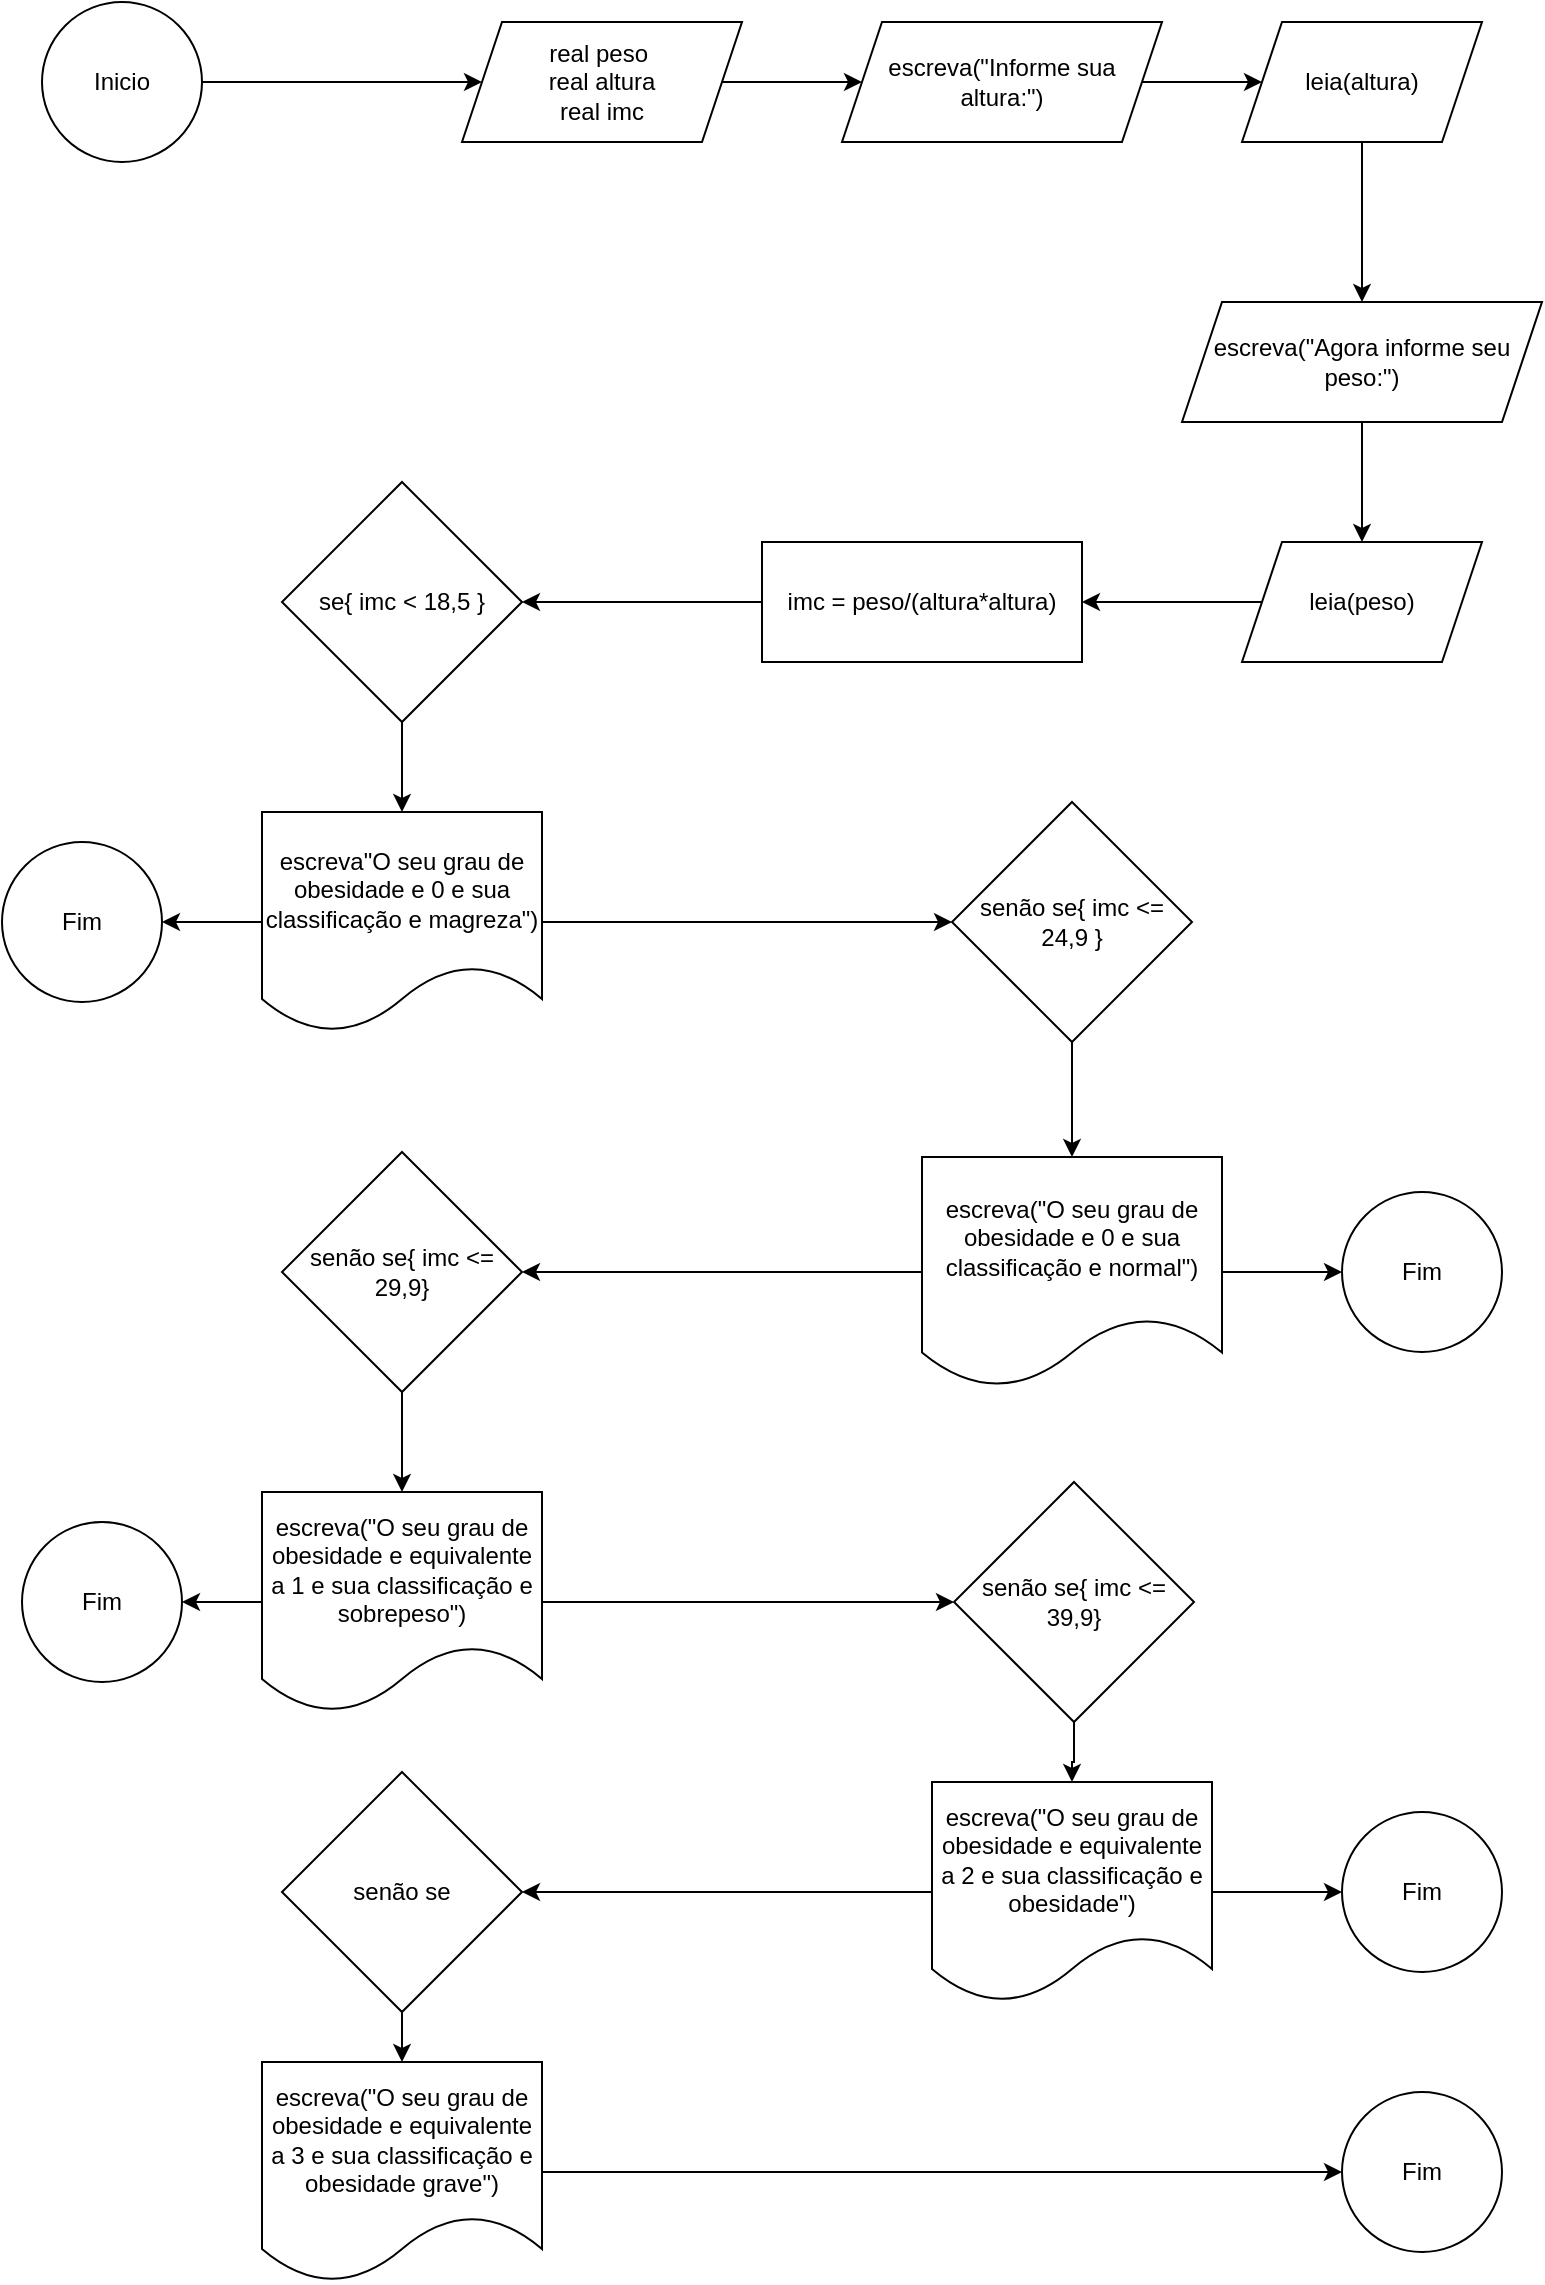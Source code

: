 <mxfile version="24.7.17">
  <diagram name="Página-1" id="bUyKRkV1_Lp7xrr5r53f">
    <mxGraphModel dx="1434" dy="780" grid="1" gridSize="10" guides="1" tooltips="1" connect="1" arrows="1" fold="1" page="1" pageScale="1" pageWidth="827" pageHeight="1169" math="0" shadow="0">
      <root>
        <mxCell id="0" />
        <mxCell id="1" parent="0" />
        <mxCell id="C-vBmrR7CUEPBJbPY0k_-3" value="" style="edgeStyle=orthogonalEdgeStyle;rounded=0;orthogonalLoop=1;jettySize=auto;html=1;" edge="1" parent="1" source="C-vBmrR7CUEPBJbPY0k_-1" target="C-vBmrR7CUEPBJbPY0k_-2">
          <mxGeometry relative="1" as="geometry" />
        </mxCell>
        <mxCell id="C-vBmrR7CUEPBJbPY0k_-1" value="Inicio" style="ellipse;whiteSpace=wrap;html=1;aspect=fixed;" vertex="1" parent="1">
          <mxGeometry x="50" y="20" width="80" height="80" as="geometry" />
        </mxCell>
        <mxCell id="C-vBmrR7CUEPBJbPY0k_-5" value="" style="edgeStyle=orthogonalEdgeStyle;rounded=0;orthogonalLoop=1;jettySize=auto;html=1;" edge="1" parent="1" source="C-vBmrR7CUEPBJbPY0k_-2" target="C-vBmrR7CUEPBJbPY0k_-4">
          <mxGeometry relative="1" as="geometry" />
        </mxCell>
        <mxCell id="C-vBmrR7CUEPBJbPY0k_-2" value="real peso&amp;nbsp;&lt;div&gt;real altura&lt;/div&gt;&lt;div&gt;real imc&lt;/div&gt;" style="shape=parallelogram;perimeter=parallelogramPerimeter;whiteSpace=wrap;html=1;fixedSize=1;" vertex="1" parent="1">
          <mxGeometry x="260" y="30" width="140" height="60" as="geometry" />
        </mxCell>
        <mxCell id="C-vBmrR7CUEPBJbPY0k_-7" value="" style="edgeStyle=orthogonalEdgeStyle;rounded=0;orthogonalLoop=1;jettySize=auto;html=1;" edge="1" parent="1" source="C-vBmrR7CUEPBJbPY0k_-4" target="C-vBmrR7CUEPBJbPY0k_-6">
          <mxGeometry relative="1" as="geometry" />
        </mxCell>
        <mxCell id="C-vBmrR7CUEPBJbPY0k_-4" value="escreva(&quot;Informe sua altura:&quot;)" style="shape=parallelogram;perimeter=parallelogramPerimeter;whiteSpace=wrap;html=1;fixedSize=1;" vertex="1" parent="1">
          <mxGeometry x="450" y="30" width="160" height="60" as="geometry" />
        </mxCell>
        <mxCell id="C-vBmrR7CUEPBJbPY0k_-9" value="" style="edgeStyle=orthogonalEdgeStyle;rounded=0;orthogonalLoop=1;jettySize=auto;html=1;" edge="1" parent="1" source="C-vBmrR7CUEPBJbPY0k_-6" target="C-vBmrR7CUEPBJbPY0k_-8">
          <mxGeometry relative="1" as="geometry" />
        </mxCell>
        <mxCell id="C-vBmrR7CUEPBJbPY0k_-6" value="leia(altura)" style="shape=parallelogram;perimeter=parallelogramPerimeter;whiteSpace=wrap;html=1;fixedSize=1;" vertex="1" parent="1">
          <mxGeometry x="650" y="30" width="120" height="60" as="geometry" />
        </mxCell>
        <mxCell id="C-vBmrR7CUEPBJbPY0k_-11" value="" style="edgeStyle=orthogonalEdgeStyle;rounded=0;orthogonalLoop=1;jettySize=auto;html=1;" edge="1" parent="1" source="C-vBmrR7CUEPBJbPY0k_-8" target="C-vBmrR7CUEPBJbPY0k_-10">
          <mxGeometry relative="1" as="geometry" />
        </mxCell>
        <mxCell id="C-vBmrR7CUEPBJbPY0k_-8" value="escreva(&quot;Agora informe seu peso:&quot;)" style="shape=parallelogram;perimeter=parallelogramPerimeter;whiteSpace=wrap;html=1;fixedSize=1;" vertex="1" parent="1">
          <mxGeometry x="620" y="170" width="180" height="60" as="geometry" />
        </mxCell>
        <mxCell id="C-vBmrR7CUEPBJbPY0k_-17" value="" style="edgeStyle=orthogonalEdgeStyle;rounded=0;orthogonalLoop=1;jettySize=auto;html=1;" edge="1" parent="1" source="C-vBmrR7CUEPBJbPY0k_-10" target="C-vBmrR7CUEPBJbPY0k_-16">
          <mxGeometry relative="1" as="geometry" />
        </mxCell>
        <mxCell id="C-vBmrR7CUEPBJbPY0k_-10" value="leia(peso)" style="shape=parallelogram;perimeter=parallelogramPerimeter;whiteSpace=wrap;html=1;fixedSize=1;" vertex="1" parent="1">
          <mxGeometry x="650" y="290" width="120" height="60" as="geometry" />
        </mxCell>
        <mxCell id="C-vBmrR7CUEPBJbPY0k_-19" value="" style="edgeStyle=orthogonalEdgeStyle;rounded=0;orthogonalLoop=1;jettySize=auto;html=1;" edge="1" parent="1" source="C-vBmrR7CUEPBJbPY0k_-16" target="C-vBmrR7CUEPBJbPY0k_-18">
          <mxGeometry relative="1" as="geometry" />
        </mxCell>
        <mxCell id="C-vBmrR7CUEPBJbPY0k_-16" value="imc = peso/(altura*altura)" style="whiteSpace=wrap;html=1;" vertex="1" parent="1">
          <mxGeometry x="410" y="290" width="160" height="60" as="geometry" />
        </mxCell>
        <mxCell id="C-vBmrR7CUEPBJbPY0k_-21" value="" style="edgeStyle=orthogonalEdgeStyle;rounded=0;orthogonalLoop=1;jettySize=auto;html=1;" edge="1" parent="1" source="C-vBmrR7CUEPBJbPY0k_-18" target="C-vBmrR7CUEPBJbPY0k_-20">
          <mxGeometry relative="1" as="geometry" />
        </mxCell>
        <mxCell id="C-vBmrR7CUEPBJbPY0k_-18" value="se{ imc &amp;lt; 18,5&amp;nbsp;&lt;span style=&quot;background-color: initial;&quot;&gt;}&lt;/span&gt;" style="rhombus;whiteSpace=wrap;html=1;" vertex="1" parent="1">
          <mxGeometry x="170" y="260" width="120" height="120" as="geometry" />
        </mxCell>
        <mxCell id="C-vBmrR7CUEPBJbPY0k_-28" value="" style="edgeStyle=orthogonalEdgeStyle;rounded=0;orthogonalLoop=1;jettySize=auto;html=1;" edge="1" parent="1" source="C-vBmrR7CUEPBJbPY0k_-20" target="C-vBmrR7CUEPBJbPY0k_-23">
          <mxGeometry relative="1" as="geometry" />
        </mxCell>
        <mxCell id="C-vBmrR7CUEPBJbPY0k_-46" value="" style="edgeStyle=orthogonalEdgeStyle;rounded=0;orthogonalLoop=1;jettySize=auto;html=1;" edge="1" parent="1" source="C-vBmrR7CUEPBJbPY0k_-20" target="C-vBmrR7CUEPBJbPY0k_-45">
          <mxGeometry relative="1" as="geometry" />
        </mxCell>
        <mxCell id="C-vBmrR7CUEPBJbPY0k_-20" value="escreva&quot;O seu grau de obesidade e 0 e sua classificação e magreza&quot;)" style="shape=document;whiteSpace=wrap;html=1;boundedLbl=1;" vertex="1" parent="1">
          <mxGeometry x="160" y="425" width="140" height="110" as="geometry" />
        </mxCell>
        <mxCell id="C-vBmrR7CUEPBJbPY0k_-22" value="" style="edgeStyle=orthogonalEdgeStyle;rounded=0;orthogonalLoop=1;jettySize=auto;html=1;" edge="1" parent="1" source="C-vBmrR7CUEPBJbPY0k_-23" target="C-vBmrR7CUEPBJbPY0k_-24">
          <mxGeometry relative="1" as="geometry" />
        </mxCell>
        <mxCell id="C-vBmrR7CUEPBJbPY0k_-23" value="senão se{ imc &amp;lt;= 24,9&amp;nbsp;&lt;span style=&quot;background-color: initial;&quot;&gt;}&lt;/span&gt;" style="rhombus;whiteSpace=wrap;html=1;" vertex="1" parent="1">
          <mxGeometry x="505" y="420" width="120" height="120" as="geometry" />
        </mxCell>
        <mxCell id="C-vBmrR7CUEPBJbPY0k_-29" value="" style="edgeStyle=orthogonalEdgeStyle;rounded=0;orthogonalLoop=1;jettySize=auto;html=1;" edge="1" parent="1" source="C-vBmrR7CUEPBJbPY0k_-24" target="C-vBmrR7CUEPBJbPY0k_-26">
          <mxGeometry relative="1" as="geometry" />
        </mxCell>
        <mxCell id="C-vBmrR7CUEPBJbPY0k_-48" value="" style="edgeStyle=orthogonalEdgeStyle;rounded=0;orthogonalLoop=1;jettySize=auto;html=1;" edge="1" parent="1" source="C-vBmrR7CUEPBJbPY0k_-24" target="C-vBmrR7CUEPBJbPY0k_-43">
          <mxGeometry relative="1" as="geometry" />
        </mxCell>
        <mxCell id="C-vBmrR7CUEPBJbPY0k_-24" value="escreva(&quot;O seu grau de obesidade e 0 e sua classificação e normal&quot;)" style="shape=document;whiteSpace=wrap;html=1;boundedLbl=1;" vertex="1" parent="1">
          <mxGeometry x="490" y="597.5" width="150" height="115" as="geometry" />
        </mxCell>
        <mxCell id="C-vBmrR7CUEPBJbPY0k_-25" value="" style="edgeStyle=orthogonalEdgeStyle;rounded=0;orthogonalLoop=1;jettySize=auto;html=1;" edge="1" parent="1" source="C-vBmrR7CUEPBJbPY0k_-26" target="C-vBmrR7CUEPBJbPY0k_-27">
          <mxGeometry relative="1" as="geometry" />
        </mxCell>
        <mxCell id="C-vBmrR7CUEPBJbPY0k_-26" value="senão se{ imc &amp;lt;= 29,9&lt;span style=&quot;background-color: initial;&quot;&gt;}&lt;/span&gt;" style="rhombus;whiteSpace=wrap;html=1;" vertex="1" parent="1">
          <mxGeometry x="170" y="595" width="120" height="120" as="geometry" />
        </mxCell>
        <mxCell id="C-vBmrR7CUEPBJbPY0k_-35" style="edgeStyle=orthogonalEdgeStyle;rounded=0;orthogonalLoop=1;jettySize=auto;html=1;entryX=0;entryY=0.5;entryDx=0;entryDy=0;" edge="1" parent="1" source="C-vBmrR7CUEPBJbPY0k_-27" target="C-vBmrR7CUEPBJbPY0k_-33">
          <mxGeometry relative="1" as="geometry" />
        </mxCell>
        <mxCell id="C-vBmrR7CUEPBJbPY0k_-47" value="" style="edgeStyle=orthogonalEdgeStyle;rounded=0;orthogonalLoop=1;jettySize=auto;html=1;" edge="1" parent="1" source="C-vBmrR7CUEPBJbPY0k_-27" target="C-vBmrR7CUEPBJbPY0k_-44">
          <mxGeometry relative="1" as="geometry" />
        </mxCell>
        <mxCell id="C-vBmrR7CUEPBJbPY0k_-27" value="escreva(&quot;O seu grau de obesidade e equivalente a 1 e sua classificação e sobrepeso&quot;)" style="shape=document;whiteSpace=wrap;html=1;boundedLbl=1;" vertex="1" parent="1">
          <mxGeometry x="160" y="765" width="140" height="110" as="geometry" />
        </mxCell>
        <mxCell id="C-vBmrR7CUEPBJbPY0k_-32" value="" style="edgeStyle=orthogonalEdgeStyle;rounded=0;orthogonalLoop=1;jettySize=auto;html=1;" edge="1" parent="1" source="C-vBmrR7CUEPBJbPY0k_-33" target="C-vBmrR7CUEPBJbPY0k_-34">
          <mxGeometry relative="1" as="geometry" />
        </mxCell>
        <mxCell id="C-vBmrR7CUEPBJbPY0k_-33" value="senão se{ imc &amp;lt;= 39,9&lt;span style=&quot;background-color: initial;&quot;&gt;}&lt;/span&gt;" style="rhombus;whiteSpace=wrap;html=1;" vertex="1" parent="1">
          <mxGeometry x="506" y="760" width="120" height="120" as="geometry" />
        </mxCell>
        <mxCell id="C-vBmrR7CUEPBJbPY0k_-39" style="edgeStyle=orthogonalEdgeStyle;rounded=0;orthogonalLoop=1;jettySize=auto;html=1;entryX=1;entryY=0.5;entryDx=0;entryDy=0;" edge="1" parent="1" source="C-vBmrR7CUEPBJbPY0k_-34" target="C-vBmrR7CUEPBJbPY0k_-37">
          <mxGeometry relative="1" as="geometry" />
        </mxCell>
        <mxCell id="C-vBmrR7CUEPBJbPY0k_-49" value="" style="edgeStyle=orthogonalEdgeStyle;rounded=0;orthogonalLoop=1;jettySize=auto;html=1;" edge="1" parent="1" source="C-vBmrR7CUEPBJbPY0k_-34" target="C-vBmrR7CUEPBJbPY0k_-42">
          <mxGeometry relative="1" as="geometry" />
        </mxCell>
        <mxCell id="C-vBmrR7CUEPBJbPY0k_-34" value="escreva(&quot;O seu grau de obesidade e equivalente a 2 e sua classificação e obesidade&quot;)" style="shape=document;whiteSpace=wrap;html=1;boundedLbl=1;" vertex="1" parent="1">
          <mxGeometry x="495" y="910" width="140" height="110" as="geometry" />
        </mxCell>
        <mxCell id="C-vBmrR7CUEPBJbPY0k_-36" value="" style="edgeStyle=orthogonalEdgeStyle;rounded=0;orthogonalLoop=1;jettySize=auto;html=1;" edge="1" parent="1" source="C-vBmrR7CUEPBJbPY0k_-37" target="C-vBmrR7CUEPBJbPY0k_-38">
          <mxGeometry relative="1" as="geometry" />
        </mxCell>
        <mxCell id="C-vBmrR7CUEPBJbPY0k_-37" value="senão se" style="rhombus;whiteSpace=wrap;html=1;" vertex="1" parent="1">
          <mxGeometry x="170" y="905" width="120" height="120" as="geometry" />
        </mxCell>
        <mxCell id="C-vBmrR7CUEPBJbPY0k_-41" value="" style="edgeStyle=orthogonalEdgeStyle;rounded=0;orthogonalLoop=1;jettySize=auto;html=1;" edge="1" parent="1" source="C-vBmrR7CUEPBJbPY0k_-38" target="C-vBmrR7CUEPBJbPY0k_-40">
          <mxGeometry relative="1" as="geometry" />
        </mxCell>
        <mxCell id="C-vBmrR7CUEPBJbPY0k_-38" value="escreva(&quot;O seu grau de obesidade e equivalente a 3 e sua classificação e obesidade grave&quot;)" style="shape=document;whiteSpace=wrap;html=1;boundedLbl=1;" vertex="1" parent="1">
          <mxGeometry x="160" y="1050" width="140" height="110" as="geometry" />
        </mxCell>
        <mxCell id="C-vBmrR7CUEPBJbPY0k_-40" value="Fim" style="ellipse;whiteSpace=wrap;html=1;" vertex="1" parent="1">
          <mxGeometry x="700" y="1065" width="80" height="80" as="geometry" />
        </mxCell>
        <mxCell id="C-vBmrR7CUEPBJbPY0k_-42" value="Fim" style="ellipse;whiteSpace=wrap;html=1;" vertex="1" parent="1">
          <mxGeometry x="700" y="925" width="80" height="80" as="geometry" />
        </mxCell>
        <mxCell id="C-vBmrR7CUEPBJbPY0k_-43" value="Fim" style="ellipse;whiteSpace=wrap;html=1;" vertex="1" parent="1">
          <mxGeometry x="700" y="615" width="80" height="80" as="geometry" />
        </mxCell>
        <mxCell id="C-vBmrR7CUEPBJbPY0k_-44" value="Fim" style="ellipse;whiteSpace=wrap;html=1;" vertex="1" parent="1">
          <mxGeometry x="40" y="780" width="80" height="80" as="geometry" />
        </mxCell>
        <mxCell id="C-vBmrR7CUEPBJbPY0k_-45" value="Fim" style="ellipse;whiteSpace=wrap;html=1;" vertex="1" parent="1">
          <mxGeometry x="30" y="440" width="80" height="80" as="geometry" />
        </mxCell>
      </root>
    </mxGraphModel>
  </diagram>
</mxfile>
